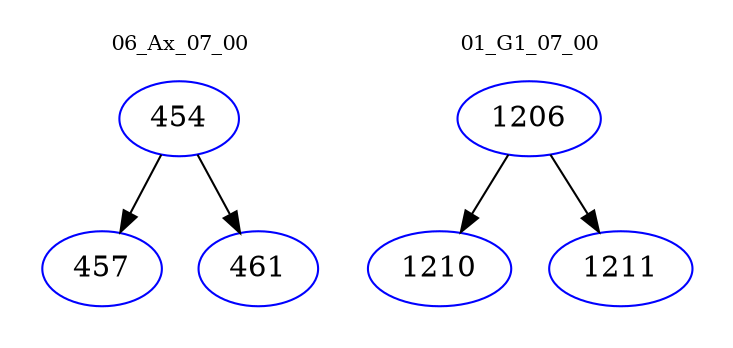 digraph{
subgraph cluster_0 {
color = white
label = "06_Ax_07_00";
fontsize=10;
T0_454 [label="454", color="blue"]
T0_454 -> T0_457 [color="black"]
T0_457 [label="457", color="blue"]
T0_454 -> T0_461 [color="black"]
T0_461 [label="461", color="blue"]
}
subgraph cluster_1 {
color = white
label = "01_G1_07_00";
fontsize=10;
T1_1206 [label="1206", color="blue"]
T1_1206 -> T1_1210 [color="black"]
T1_1210 [label="1210", color="blue"]
T1_1206 -> T1_1211 [color="black"]
T1_1211 [label="1211", color="blue"]
}
}

